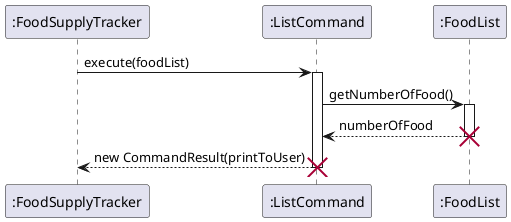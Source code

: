 @startuml
'https://plantuml.com/sequence-diagram

Participant ":FoodSupplyTracker"
Participant ":ListCommand"
Participant ":FoodList"

":FoodSupplyTracker" -> ":ListCommand": execute(foodList)
activate ":ListCommand"
":ListCommand" -> ":FoodList": getNumberOfFood()
activate ":FoodList"
":ListCommand" <-- ":FoodList": numberOfFood
deactivate ":FoodList"
destroy ":FoodList"

":ListCommand" --> ":FoodSupplyTracker": new CommandResult(printToUser)
deactivate ":ListCommand"
destroy ":ListCommand"

@enduml